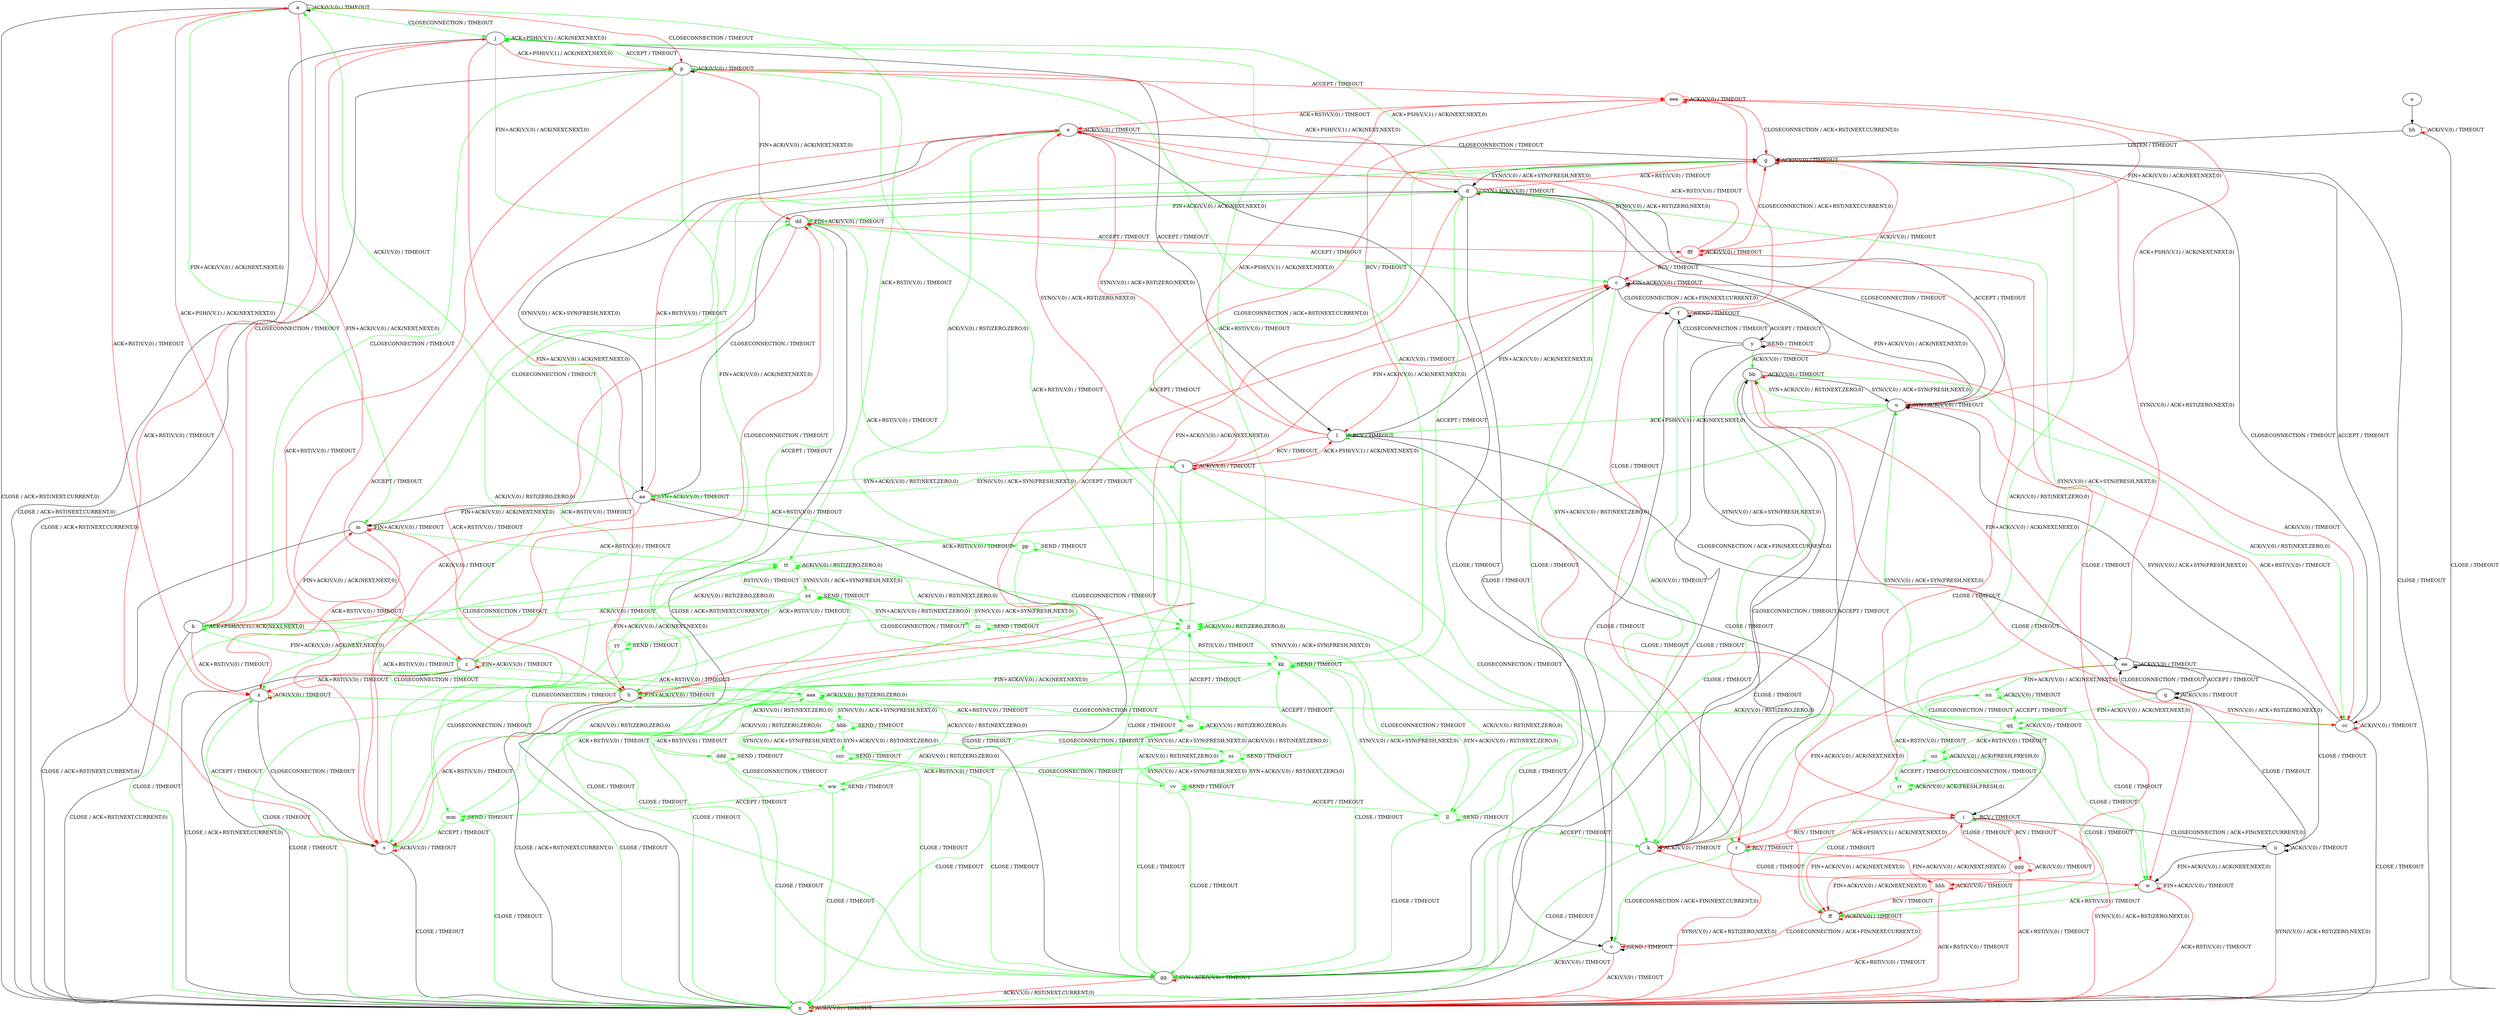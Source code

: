 digraph "" {
	graph ["Incoming time"=8.893630504608154,
		"Outgoing time"=17.927850484848022,
		Output="{'States': 60, 'Transitions': 945, 'Filename': '../results/tcp/TCP_Windows8_Server-TCP_FreeBSD_Server-cvc4-3.dot'}",
		Reference="{'States': 39, 'Transitions': 495, 'Filename': '../subjects/tcp/TCP_Windows8_Server.dot'}",
		Solver=cvc4,
		Updated="{'States': 56, 'Transitions': 716, 'Filename': '../subjects/tcp/TCP_FreeBSD_Server.dot'}",
		"f-measure"=0.4393063583815029,
		precision=0.3715083798882682,
		recall=0.5373737373737374
	];
	a -> a [key=0,
	label="ACK(V,V,0) / TIMEOUT"];
a -> j [key=0,
color=green,
label="CLOSECONNECTION / TIMEOUT"];
a -> m [key=0,
color=green,
label="FIN+ACK(V,V,0) / ACK(NEXT,NEXT,0)"];
a -> n [key=0,
label="CLOSE / ACK+RST(NEXT,CURRENT,0)"];
a -> p [key=0,
color=red,
label="CLOSECONNECTION / TIMEOUT"];
a -> x [key=0,
color=red,
label="ACK+RST(V,V,0) / TIMEOUT"];
a -> z [key=0,
color=red,
label="FIN+ACK(V,V,0) / ACK(NEXT,NEXT,0)"];
tt [color=green];
a -> tt [key=0,
color=green,
label="ACK+RST(V,V,0) / TIMEOUT"];
b -> a [key=0,
color=red,
label="ACK+PSH(V,V,1) / ACK(NEXT,NEXT,0)"];
b -> b [key=0,
color=green,
label="ACK+PSH(V,V,1) / ACK(NEXT,NEXT,0)"];
b -> j [key=0,
color=red,
label="CLOSECONNECTION / TIMEOUT"];
b -> m [key=0,
color=red,
label="FIN+ACK(V,V,0) / ACK(NEXT,NEXT,0)"];
b -> n [key=0,
label="CLOSE / ACK+RST(NEXT,CURRENT,0)"];
b -> p [key=0,
color=green,
label="CLOSECONNECTION / TIMEOUT"];
b -> x [key=0,
color=red,
label="ACK+RST(V,V,0) / TIMEOUT"];
b -> z [key=0,
color=green,
label="FIN+ACK(V,V,0) / ACK(NEXT,NEXT,0)"];
aaa [color=green];
b -> aaa [key=0,
color=green,
label="ACK+RST(V,V,0) / TIMEOUT"];
c -> c [key=0,
color=red,
label="FIN+ACK(V,V,0) / TIMEOUT"];
c -> e [key=0,
color=red,
label="SYN(V,V,0) / ACK+RST(ZERO,NEXT,0)"];
c -> f [key=0,
label="CLOSECONNECTION / ACK+FIN(NEXT,CURRENT,0)"];
c -> r [key=0,
color=green,
label="CLOSE / TIMEOUT"];
c -> ff [key=0,
color=red,
label="CLOSE / TIMEOUT"];
d -> d [key=0,
color=red,
label="SYN+ACK(V,V,0) / TIMEOUT"];
d -> g [key=0,
color=red,
label="ACK+RST(V,V,0) / TIMEOUT"];
d -> h [key=0,
color=red,
label="FIN+ACK(V,V,0) / ACK(NEXT,NEXT,0)"];
d -> j [key=0,
color=green,
label="ACK+PSH(V,V,1) / ACK(NEXT,NEXT,0)"];
d -> k [key=0,
color=green,
label="SYN+ACK(V,V,0) / RST(NEXT,ZERO,0)"];
d -> p [key=0,
color=red,
label="ACK+PSH(V,V,1) / ACK(NEXT,NEXT,0)"];
d -> s [key=0,
color=green,
label="ACK+RST(V,V,0) / TIMEOUT"];
d -> u [key=0,
label="ACCEPT / TIMEOUT"];
d -> dd [key=0,
color=green,
label="FIN+ACK(V,V,0) / ACK(NEXT,NEXT,0)"];
d -> gg [key=0,
label="CLOSE / TIMEOUT"];
e -> e [key=0,
color=red,
label="ACK(V,V,0) / TIMEOUT"];
e -> g [key=0,
label="CLOSECONNECTION / TIMEOUT"];
e -> n [key=0,
label="CLOSE / TIMEOUT"];
e -> aa [key=0,
label="SYN(V,V,0) / ACK+SYN(FRESH,NEXT,0)"];
f -> f [key=0,
label="SEND / TIMEOUT"];
f -> g [key=0,
color=red,
label="ACK(V,V,0) / TIMEOUT"];
f -> k [key=0,
color=green,
label="ACK(V,V,0) / TIMEOUT"];
f -> v [key=0,
label="CLOSE / TIMEOUT"];
f -> y [key=0,
label="ACCEPT / TIMEOUT"];
g -> d [key=0,
label="SYN(V,V,0) / ACK+SYN(FRESH,NEXT,0)"];
g -> g [key=0,
color=red,
label="ACK(V,V,0) / TIMEOUT"];
g -> n [key=0,
label="CLOSE / TIMEOUT"];
g -> cc [key=0,
label="ACCEPT / TIMEOUT"];
h -> c [key=0,
color=red,
label="ACCEPT / TIMEOUT"];
h -> h [key=0,
color=red,
label="FIN+ACK(V,V,0) / TIMEOUT"];
h -> n [key=0,
label="CLOSE / ACK+RST(NEXT,CURRENT,0)"];
h -> s [key=0,
color=red,
label="ACK+RST(V,V,0) / TIMEOUT"];
h -> dd [key=0,
color=green,
label="ACCEPT / TIMEOUT"];
oo [color=green];
h -> oo [key=0,
color=green,
label="ACK+RST(V,V,0) / TIMEOUT"];
i -> i [key=0,
color=green,
label="RCV / TIMEOUT"];
i -> n [key=0,
color=red,
label="SYN(V,V,0) / ACK+RST(ZERO,NEXT,0)"];
i -> r [key=0,
color=red,
label="ACK+PSH(V,V,1) / ACK(NEXT,NEXT,0)"];
i -> ff [key=0,
color=red,
label="FIN+ACK(V,V,0) / ACK(NEXT,NEXT,0)"];
i -> ii [key=0,
label="CLOSECONNECTION / ACK+FIN(NEXT,CURRENT,0)"];
ggg [color=red];
i -> ggg [key=0,
color=red,
label="RCV / TIMEOUT"];
j -> h [key=0,
color=red,
label="FIN+ACK(V,V,0) / ACK(NEXT,NEXT,0)"];
j -> j [key=0,
color=green,
label="ACK+PSH(V,V,1) / ACK(NEXT,NEXT,0)"];
j -> l [key=0,
label="ACCEPT / TIMEOUT"];
j -> n [key=0,
label="CLOSE / ACK+RST(NEXT,CURRENT,0)"];
j -> p [key=0,
color=red,
label="ACK+PSH(V,V,1) / ACK(NEXT,NEXT,0)"];
j -> s [key=0,
color=red,
label="ACK+RST(V,V,0) / TIMEOUT"];
j -> dd [key=0,
color=green,
label="FIN+ACK(V,V,0) / ACK(NEXT,NEXT,0)"];
jj [color=green];
j -> jj [key=0,
color=green,
label="ACK+RST(V,V,0) / TIMEOUT"];
k -> d [key=0,
label="SYN(V,V,0) / ACK+SYN(FRESH,NEXT,0)"];
k -> g [key=0,
color=green,
label="ACK(V,V,0) / RST(NEXT,ZERO,0)"];
k -> k [key=0,
color=red,
label="ACK(V,V,0) / TIMEOUT"];
k -> w [key=0,
color=red,
label="CLOSE / TIMEOUT"];
k -> bb [key=0,
label="ACCEPT / TIMEOUT"];
k -> gg [key=0,
color=green,
label="CLOSE / TIMEOUT"];
l -> c [key=0,
label="FIN+ACK(V,V,0) / ACK(NEXT,NEXT,0)"];
l -> e [key=0,
color=red,
label="SYN(V,V,0) / ACK+RST(ZERO,NEXT,0)"];
l -> i [key=0,
label="CLOSE / TIMEOUT"];
l -> l [key=0,
color=green,
label="RCV / TIMEOUT"];
l -> t [key=0,
color=red,
label="RCV / TIMEOUT"];
l -> ee [key=0,
label="CLOSECONNECTION / ACK+FIN(NEXT,CURRENT,0)"];
eee [color=red];
l -> eee [key=0,
color=red,
label="ACK+PSH(V,V,1) / ACK(NEXT,NEXT,0)"];
m -> h [key=0,
color=red,
label="CLOSECONNECTION / TIMEOUT"];
m -> m [key=0,
color=red,
label="FIN+ACK(V,V,0) / TIMEOUT"];
m -> n [key=0,
label="CLOSE / ACK+RST(NEXT,CURRENT,0)"];
m -> x [key=0,
color=red,
label="ACK+RST(V,V,0) / TIMEOUT"];
m -> dd [key=0,
color=green,
label="CLOSECONNECTION / TIMEOUT"];
m -> tt [key=0,
color=green,
label="ACK+RST(V,V,0) / TIMEOUT"];
n -> n [key=0,
color=red,
label="ACK(V,V,0) / TIMEOUT"];
o -> hh [key=0];
p -> h [key=0,
color=green,
label="FIN+ACK(V,V,0) / ACK(NEXT,NEXT,0)"];
p -> j [key=0,
color=green,
label="ACCEPT / TIMEOUT"];
p -> n [key=0,
label="CLOSE / ACK+RST(NEXT,CURRENT,0)"];
p -> p [key=0,
label="ACK(V,V,0) / TIMEOUT"];
p -> s [key=0,
color=red,
label="ACK+RST(V,V,0) / TIMEOUT"];
p -> dd [key=0,
color=red,
label="FIN+ACK(V,V,0) / ACK(NEXT,NEXT,0)"];
p -> oo [key=0,
color=green,
label="ACK+RST(V,V,0) / TIMEOUT"];
p -> eee [key=0,
color=red,
label="ACCEPT / TIMEOUT"];
q -> q [key=0,
label="ACK(V,V,0) / TIMEOUT"];
q -> bb [key=0,
color=red,
label="FIN+ACK(V,V,0) / ACK(NEXT,NEXT,0)"];
q -> cc [key=0,
color=red,
label="SYN(V,V,0) / ACK+RST(ZERO,NEXT,0)"];
q -> ee [key=0,
label="CLOSECONNECTION / TIMEOUT"];
q -> ii [key=0,
label="CLOSE / TIMEOUT"];
qq [color=green];
q -> qq [key=0,
color=green,
label="FIN+ACK(V,V,0) / ACK(NEXT,NEXT,0)"];
r -> i [key=0,
color=red,
label="RCV / TIMEOUT"];
r -> n [key=0,
color=red,
label="SYN(V,V,0) / ACK+RST(ZERO,NEXT,0)"];
r -> r [key=0,
color=green,
label="RCV / TIMEOUT"];
r -> v [key=0,
color=green,
label="CLOSECONNECTION / ACK+FIN(NEXT,CURRENT,0)"];
hhh [color=red];
r -> hhh [key=0,
color=red,
label="FIN+ACK(V,V,0) / ACK(NEXT,NEXT,0)"];
s -> e [key=0,
color=red,
label="ACCEPT / TIMEOUT"];
s -> g [key=0,
color=green,
label="ACK(V,V,0) / RST(ZERO,ZERO,0)"];
s -> n [key=0,
label="CLOSE / TIMEOUT"];
s -> s [key=0,
color=red,
label="ACK(V,V,0) / TIMEOUT"];
s -> x [key=0,
color=green,
label="ACCEPT / TIMEOUT"];
t -> c [key=0,
color=red,
label="FIN+ACK(V,V,0) / ACK(NEXT,NEXT,0)"];
t -> e [key=0,
color=red,
label="SYN(V,V,0) / ACK+RST(ZERO,NEXT,0)"];
t -> g [key=0,
color=red,
label="CLOSECONNECTION / ACK+RST(NEXT,CURRENT,0)"];
t -> i [key=0,
color=red,
label="CLOSE / TIMEOUT"];
t -> k [key=0,
color=green,
label="CLOSECONNECTION / TIMEOUT"];
t -> l [key=0,
color=red,
label="ACK+PSH(V,V,1) / ACK(NEXT,NEXT,0)"];
t -> t [key=0,
color=red,
label="ACK(V,V,0) / TIMEOUT"];
t -> aa [key=0,
color=green,
label="SYN(V,V,0) / ACK+SYN(FRESH,NEXT,0)"];
t -> gg [key=0,
color=green,
label="CLOSE / TIMEOUT"];
u -> c [key=0,
label="FIN+ACK(V,V,0) / ACK(NEXT,NEXT,0)"];
u -> d [key=0,
label="CLOSECONNECTION / TIMEOUT"];
u -> l [key=0,
color=green,
label="ACK+PSH(V,V,1) / ACK(NEXT,NEXT,0)"];
u -> u [key=0,
color=red,
label="SYN+ACK(V,V,0) / TIMEOUT"];
u -> x [key=0,
color=green,
label="ACK+RST(V,V,0) / TIMEOUT"];
u -> bb [key=0,
color=green,
label="SYN+ACK(V,V,0) / RST(NEXT,ZERO,0)"];
u -> cc [key=0,
color=red,
label="ACK+RST(V,V,0) / TIMEOUT"];
u -> gg [key=0,
label="CLOSE / TIMEOUT"];
u -> eee [key=0,
color=red,
label="ACK+PSH(V,V,1) / ACK(NEXT,NEXT,0)"];
v -> n [key=0,
color=red,
label="ACK(V,V,0) / TIMEOUT"];
v -> v [key=0,
label="SEND / TIMEOUT"];
v -> gg [key=0,
color=green,
label="ACK(V,V,0) / TIMEOUT"];
w -> n [key=0,
color=red,
label="ACK+RST(V,V,0) / TIMEOUT"];
w -> w [key=0,
color=red,
label="FIN+ACK(V,V,0) / TIMEOUT"];
w -> ff [key=0,
color=green,
label="ACK+RST(V,V,0) / TIMEOUT"];
x -> n [key=0,
label="CLOSE / TIMEOUT"];
x -> s [key=0,
label="CLOSECONNECTION / TIMEOUT"];
x -> x [key=0,
color=red,
label="ACK(V,V,0) / TIMEOUT"];
x -> cc [key=0,
color=green,
label="ACK(V,V,0) / RST(ZERO,ZERO,0)"];
y -> f [key=0,
label="CLOSECONNECTION / TIMEOUT"];
y -> v [key=0,
label="CLOSE / TIMEOUT"];
y -> y [key=0,
label="SEND / TIMEOUT"];
y -> bb [key=0,
color=green,
label="ACK(V,V,0) / TIMEOUT"];
y -> cc [key=0,
color=red,
label="ACK(V,V,0) / TIMEOUT"];
z -> h [key=0,
color=green,
label="CLOSECONNECTION / TIMEOUT"];
z -> n [key=0,
label="CLOSE / ACK+RST(NEXT,CURRENT,0)"];
z -> x [key=0,
color=red,
label="ACK+RST(V,V,0) / TIMEOUT"];
z -> z [key=0,
color=red,
label="FIN+ACK(V,V,0) / TIMEOUT"];
z -> dd [key=0,
color=red,
label="CLOSECONNECTION / TIMEOUT"];
z -> aaa [key=0,
color=green,
label="ACK+RST(V,V,0) / TIMEOUT"];
aa -> a [key=0,
color=green,
label="ACK(V,V,0) / TIMEOUT"];
aa -> b [key=0,
color=red,
label="ACK(V,V,0) / TIMEOUT"];
aa -> d [key=0,
label="CLOSECONNECTION / TIMEOUT"];
aa -> e [key=0,
color=red,
label="ACK+RST(V,V,0) / TIMEOUT"];
aa -> m [key=0,
label="FIN+ACK(V,V,0) / ACK(NEXT,NEXT,0)"];
aa -> t [key=0,
color=green,
label="SYN+ACK(V,V,0) / RST(NEXT,ZERO,0)"];
aa -> aa [key=0,
color=red,
label="SYN+ACK(V,V,0) / TIMEOUT"];
aa -> gg [key=0,
label="CLOSE / TIMEOUT"];
pp [color=green];
aa -> pp [key=0,
color=green,
label="ACK+RST(V,V,0) / TIMEOUT"];
bb -> k [key=0,
label="CLOSECONNECTION / TIMEOUT"];
bb -> u [key=0,
label="SYN(V,V,0) / ACK+SYN(FRESH,NEXT,0)"];
bb -> w [key=0,
color=red,
label="CLOSE / TIMEOUT"];
bb -> bb [key=0,
color=red,
label="ACK(V,V,0) / TIMEOUT"];
bb -> cc [key=0,
color=green,
label="ACK(V,V,0) / RST(NEXT,ZERO,0)"];
bb -> gg [key=0,
color=green,
label="CLOSE / TIMEOUT"];
cc -> g [key=0,
label="CLOSECONNECTION / TIMEOUT"];
cc -> n [key=0,
label="CLOSE / TIMEOUT"];
cc -> u [key=0,
label="SYN(V,V,0) / ACK+SYN(FRESH,NEXT,0)"];
cc -> cc [key=0,
color=red,
label="ACK(V,V,0) / TIMEOUT"];
dd -> c [key=0,
color=green,
label="ACCEPT / TIMEOUT"];
dd -> n [key=0,
label="CLOSE / ACK+RST(NEXT,CURRENT,0)"];
dd -> s [key=0,
color=red,
label="ACK+RST(V,V,0) / TIMEOUT"];
dd -> dd [key=0,
color=red,
label="FIN+ACK(V,V,0) / TIMEOUT"];
dd -> jj [key=0,
color=green,
label="ACK+RST(V,V,0) / TIMEOUT"];
fff [color=red];
dd -> fff [key=0,
color=red,
label="ACCEPT / TIMEOUT"];
ee -> g [key=0,
color=red,
label="SYN(V,V,0) / ACK+RST(ZERO,NEXT,0)"];
ee -> k [key=0,
color=red,
label="FIN+ACK(V,V,0) / ACK(NEXT,NEXT,0)"];
ee -> q [key=0,
label="ACCEPT / TIMEOUT"];
ee -> ee [key=0,
label="ACK(V,V,0) / TIMEOUT"];
ee -> ii [key=0,
label="CLOSE / TIMEOUT"];
nn [color=green];
ee -> nn [key=0,
color=green,
label="FIN+ACK(V,V,0) / ACK(NEXT,NEXT,0)"];
ff -> n [key=0,
color=red,
label="ACK+RST(V,V,0) / TIMEOUT"];
ff -> v [key=0,
color=red,
label="CLOSECONNECTION / ACK+FIN(NEXT,CURRENT,0)"];
ff -> ff [key=0,
color=red,
label="ACK(V,V,0) / TIMEOUT"];
gg -> n [key=0,
color=red,
label="ACK(V,V,0) / RST(NEXT,CURRENT,0)"];
gg -> gg [key=0,
color=red,
label="SYN+ACK(V,V,0) / TIMEOUT"];
hh -> g [key=0,
label="LISTEN / TIMEOUT"];
hh -> n [key=0,
label="CLOSE / TIMEOUT"];
hh -> hh [key=0,
color=red,
label="ACK(V,V,0) / TIMEOUT"];
ii -> n [key=0,
color=red,
label="SYN(V,V,0) / ACK+RST(ZERO,NEXT,0)"];
ii -> w [key=0,
label="FIN+ACK(V,V,0) / ACK(NEXT,NEXT,0)"];
ii -> ii [key=0,
label="ACK(V,V,0) / TIMEOUT"];
jj -> g [key=0,
color=green,
label="ACCEPT / TIMEOUT"];
jj -> n [key=0,
color=green,
label="CLOSE / TIMEOUT"];
jj -> jj [key=0,
color=green,
label="ACK(V,V,0) / RST(ZERO,ZERO,0)"];
kk [color=green];
jj -> kk [key=0,
color=green,
label="SYN(V,V,0) / ACK+SYN(FRESH,NEXT,0)"];
kk -> d [key=0,
color=green,
label="ACCEPT / TIMEOUT"];
kk -> h [key=0,
color=green,
label="FIN+ACK(V,V,0) / ACK(NEXT,NEXT,0)"];
kk -> p [key=0,
color=green,
label="ACK(V,V,0) / TIMEOUT"];
kk -> gg [key=0,
color=green,
label="CLOSE / TIMEOUT"];
kk -> jj [key=0,
color=green,
label="RST(V,V,0) / TIMEOUT"];
kk -> kk [key=0,
color=green,
label="SEND / TIMEOUT"];
ll [color=green];
kk -> ll [key=0,
color=green,
label="SYN+ACK(V,V,0) / RST(NEXT,ZERO,0)"];
mm [color=green];
kk -> mm [key=0,
color=green,
label="ACK+RST(V,V,0) / TIMEOUT"];
ll -> k [key=0,
color=green,
label="ACCEPT / TIMEOUT"];
ll -> gg [key=0,
color=green,
label="CLOSE / TIMEOUT"];
ll -> jj [key=0,
color=green,
label="ACK(V,V,0) / RST(NEXT,ZERO,0)"];
ll -> kk [key=0,
color=green,
label="SYN(V,V,0) / ACK+SYN(FRESH,NEXT,0)"];
ll -> ll [key=0,
color=green,
label="SEND / TIMEOUT"];
mm -> n [key=0,
color=green,
label="CLOSE / TIMEOUT"];
mm -> s [key=0,
color=green,
label="ACCEPT / TIMEOUT"];
mm -> jj [key=0,
color=green,
label="ACK(V,V,0) / RST(ZERO,ZERO,0)"];
mm -> mm [key=0,
color=green,
label="SEND / TIMEOUT"];
nn -> w [key=0,
color=green,
label="CLOSE / TIMEOUT"];
nn -> nn [key=0,
color=green,
label="ACK(V,V,0) / TIMEOUT"];
nn -> qq [key=0,
color=green,
label="ACCEPT / TIMEOUT"];
rr [color=green];
nn -> rr [key=0,
color=green,
label="ACK+RST(V,V,0) / TIMEOUT"];
oo -> n [key=0,
color=green,
label="CLOSE / TIMEOUT"];
oo -> jj [key=0,
color=green,
label="ACCEPT / TIMEOUT"];
oo -> oo [key=0,
color=green,
label="ACK(V,V,0) / RST(ZERO,ZERO,0)"];
ss [color=green];
oo -> ss [key=0,
color=green,
label="SYN(V,V,0) / ACK+SYN(FRESH,NEXT,0)"];
pp -> e [key=0,
color=green,
label="ACK(V,V,0) / RST(ZERO,ZERO,0)"];
pp -> n [key=0,
color=green,
label="CLOSE / TIMEOUT"];
pp -> s [key=0,
color=green,
label="CLOSECONNECTION / TIMEOUT"];
pp -> pp [key=0,
color=green,
label="SEND / TIMEOUT"];
qq -> w [key=0,
color=green,
label="CLOSE / TIMEOUT"];
qq -> nn [key=0,
color=green,
label="CLOSECONNECTION / TIMEOUT"];
qq -> qq [key=0,
color=green,
label="ACK(V,V,0) / TIMEOUT"];
uu [color=green];
qq -> uu [key=0,
color=green,
label="ACK+RST(V,V,0) / TIMEOUT"];
rr -> d [key=0,
color=green,
label="SYN(V,V,0) / ACK+SYN(FRESH,NEXT,0)"];
rr -> ff [key=0,
color=green,
label="CLOSE / TIMEOUT"];
rr -> rr [key=0,
color=green,
label="ACK(V,V,0) / ACK(FRESH,FRESH,0)"];
rr -> uu [key=0,
color=green,
label="ACCEPT / TIMEOUT"];
ss -> gg [key=0,
color=green,
label="CLOSE / TIMEOUT"];
ss -> kk [key=0,
color=green,
label="ACCEPT / TIMEOUT"];
ss -> oo [key=0,
color=green,
label="ACK(V,V,0) / RST(NEXT,ZERO,0)"];
ss -> ss [key=0,
color=green,
label="SEND / TIMEOUT"];
vv [color=green];
ss -> vv [key=0,
color=green,
label="SYN+ACK(V,V,0) / RST(NEXT,ZERO,0)"];
ww [color=green];
ss -> ww [key=0,
color=green,
label="ACK+RST(V,V,0) / TIMEOUT"];
tt -> n [key=0,
color=green,
label="CLOSE / TIMEOUT"];
tt -> jj [key=0,
color=green,
label="CLOSECONNECTION / TIMEOUT"];
tt -> tt [key=0,
color=green,
label="ACK(V,V,0) / RST(ZERO,ZERO,0)"];
xx [color=green];
tt -> xx [key=0,
color=green,
label="SYN(V,V,0) / ACK+SYN(FRESH,NEXT,0)"];
uu -> u [key=0,
color=green,
label="SYN(V,V,0) / ACK+SYN(FRESH,NEXT,0)"];
uu -> ff [key=0,
color=green,
label="CLOSE / TIMEOUT"];
uu -> rr [key=0,
color=green,
label="CLOSECONNECTION / TIMEOUT"];
uu -> uu [key=0,
color=green,
label="ACK(V,V,0) / ACK(FRESH,FRESH,0)"];
vv -> gg [key=0,
color=green,
label="CLOSE / TIMEOUT"];
vv -> ll [key=0,
color=green,
label="ACCEPT / TIMEOUT"];
vv -> oo [key=0,
color=green,
label="ACK(V,V,0) / RST(NEXT,ZERO,0)"];
vv -> ss [key=0,
color=green,
label="SYN(V,V,0) / ACK+SYN(FRESH,NEXT,0)"];
vv -> vv [key=0,
color=green,
label="SEND / TIMEOUT"];
ww -> n [key=0,
color=green,
label="CLOSE / TIMEOUT"];
ww -> mm [key=0,
color=green,
label="ACCEPT / TIMEOUT"];
ww -> oo [key=0,
color=green,
label="ACK(V,V,0) / RST(ZERO,ZERO,0)"];
ww -> ww [key=0,
color=green,
label="SEND / TIMEOUT"];
xx -> b [key=0,
color=green,
label="ACK(V,V,0) / TIMEOUT"];
xx -> z [key=0,
color=green,
label="FIN+ACK(V,V,0) / ACK(NEXT,NEXT,0)"];
xx -> gg [key=0,
color=green,
label="CLOSE / TIMEOUT"];
xx -> kk [key=0,
color=green,
label="CLOSECONNECTION / TIMEOUT"];
xx -> tt [key=0,
color=green,
label="RST(V,V,0) / TIMEOUT"];
xx -> xx [key=0,
color=green,
label="SEND / TIMEOUT"];
yy [color=green];
xx -> yy [key=0,
color=green,
label="ACK+RST(V,V,0) / TIMEOUT"];
zz [color=green];
xx -> zz [key=0,
color=green,
label="SYN+ACK(V,V,0) / RST(NEXT,ZERO,0)"];
yy -> n [key=0,
color=green,
label="CLOSE / TIMEOUT"];
yy -> mm [key=0,
color=green,
label="CLOSECONNECTION / TIMEOUT"];
yy -> tt [key=0,
color=green,
label="ACK(V,V,0) / RST(ZERO,ZERO,0)"];
yy -> yy [key=0,
color=green,
label="SEND / TIMEOUT"];
zz -> gg [key=0,
color=green,
label="CLOSE / TIMEOUT"];
zz -> ll [key=0,
color=green,
label="CLOSECONNECTION / TIMEOUT"];
zz -> tt [key=0,
color=green,
label="ACK(V,V,0) / RST(NEXT,ZERO,0)"];
zz -> xx [key=0,
color=green,
label="SYN(V,V,0) / ACK+SYN(FRESH,NEXT,0)"];
zz -> zz [key=0,
color=green,
label="SEND / TIMEOUT"];
aaa -> n [key=0,
color=green,
label="CLOSE / TIMEOUT"];
aaa -> oo [key=0,
color=green,
label="CLOSECONNECTION / TIMEOUT"];
aaa -> aaa [key=0,
color=green,
label="ACK(V,V,0) / RST(ZERO,ZERO,0)"];
bbb [color=green];
aaa -> bbb [key=0,
color=green,
label="SYN(V,V,0) / ACK+SYN(FRESH,NEXT,0)"];
bbb -> gg [key=0,
color=green,
label="CLOSE / TIMEOUT"];
bbb -> ss [key=0,
color=green,
label="CLOSECONNECTION / TIMEOUT"];
bbb -> aaa [key=0,
color=green,
label="ACK(V,V,0) / RST(NEXT,ZERO,0)"];
bbb -> bbb [key=0,
color=green,
label="SEND / TIMEOUT"];
ccc [color=green];
bbb -> ccc [key=0,
color=green,
label="SYN+ACK(V,V,0) / RST(NEXT,ZERO,0)"];
ddd [color=green];
bbb -> ddd [key=0,
color=green,
label="ACK+RST(V,V,0) / TIMEOUT"];
ccc -> gg [key=0,
color=green,
label="CLOSE / TIMEOUT"];
ccc -> vv [key=0,
color=green,
label="CLOSECONNECTION / TIMEOUT"];
ccc -> aaa [key=0,
color=green,
label="ACK(V,V,0) / RST(NEXT,ZERO,0)"];
ccc -> bbb [key=0,
color=green,
label="SYN(V,V,0) / ACK+SYN(FRESH,NEXT,0)"];
ccc -> ccc [key=0,
color=green,
label="SEND / TIMEOUT"];
ddd -> n [key=0,
color=green,
label="CLOSE / TIMEOUT"];
ddd -> ww [key=0,
color=green,
label="CLOSECONNECTION / TIMEOUT"];
ddd -> aaa [key=0,
color=green,
label="ACK(V,V,0) / RST(ZERO,ZERO,0)"];
ddd -> ddd [key=0,
color=green,
label="SEND / TIMEOUT"];
eee -> e [key=0,
color=red,
label="ACK+RST(V,V,0) / TIMEOUT"];
eee -> g [key=0,
color=red,
label="CLOSECONNECTION / ACK+RST(NEXT,CURRENT,0)"];
eee -> l [key=0,
color=red,
label="RCV / TIMEOUT"];
eee -> r [key=0,
color=red,
label="CLOSE / TIMEOUT"];
eee -> eee [key=0,
color=red,
label="ACK(V,V,0) / TIMEOUT"];
eee -> fff [key=0,
color=red,
label="FIN+ACK(V,V,0) / ACK(NEXT,NEXT,0)"];
fff -> c [key=0,
color=red,
label="RCV / TIMEOUT"];
fff -> e [key=0,
color=red,
label="ACK+RST(V,V,0) / TIMEOUT"];
fff -> g [key=0,
color=red,
label="CLOSECONNECTION / ACK+RST(NEXT,CURRENT,0)"];
fff -> fff [key=0,
color=red,
label="ACK(V,V,0) / TIMEOUT"];
fff -> hhh [key=0,
color=red,
label="CLOSE / TIMEOUT"];
ggg -> i [key=0,
color=red,
label="CLOSE / TIMEOUT"];
ggg -> n [key=0,
color=red,
label="ACK+RST(V,V,0) / TIMEOUT"];
ggg -> ff [key=0,
color=red,
label="FIN+ACK(V,V,0) / ACK(NEXT,NEXT,0)"];
ggg -> ggg [key=0,
color=red,
label="ACK(V,V,0) / TIMEOUT"];
hhh -> n [key=0,
color=red,
label="ACK+RST(V,V,0) / TIMEOUT"];
hhh -> ff [key=0,
color=red,
label="RCV / TIMEOUT"];
hhh -> hhh [key=0,
color=red,
label="ACK(V,V,0) / TIMEOUT"];
}
